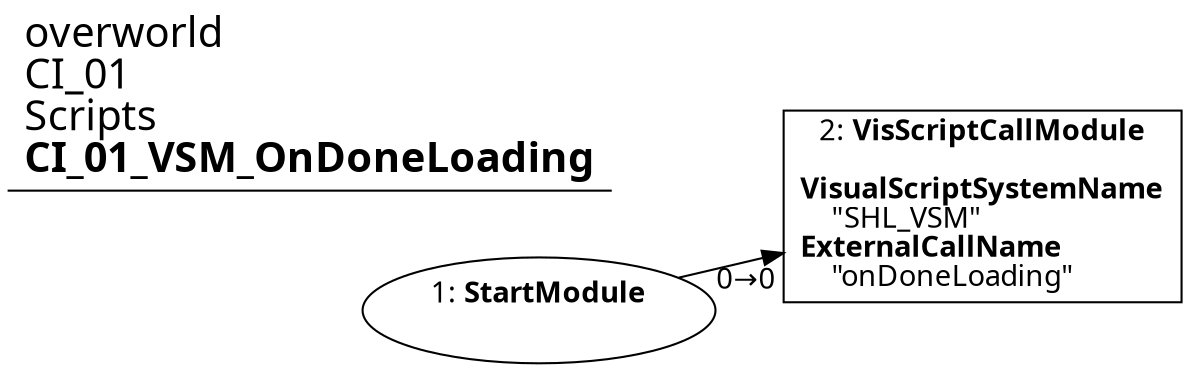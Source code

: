 digraph {
    layout = fdp;
    overlap = prism;
    sep = "+16";
    splines = spline;

    node [ shape = box ];

    graph [ fontname = "Segoe UI" ];
    node [ fontname = "Segoe UI" ];
    edge [ fontname = "Segoe UI" ];

    1 [ label = <1: <b>StartModule</b><br/><br/>> ];
    1 [ shape = oval ]
    1 [ pos = "0.54,-0.053000003!" ];
    1 -> 2 [ label = "0→0" ];

    2 [ label = <2: <b>VisScriptCallModule</b><br/><br/><b>VisualScriptSystemName</b><br align="left"/>    &quot;SHL_VSM&quot;<br align="left"/><b>ExternalCallName</b><br align="left"/>    &quot;onDoneLoading&quot;<br align="left"/>> ];
    2 [ pos = "0.754,-0.053000003!" ];

    title [ pos = "0.53900003,-0.052!" ];
    title [ shape = underline ];
    title [ label = <<font point-size="20">overworld<br align="left"/>CI_01<br align="left"/>Scripts<br align="left"/><b>CI_01_VSM_OnDoneLoading</b><br align="left"/></font>> ];
}

